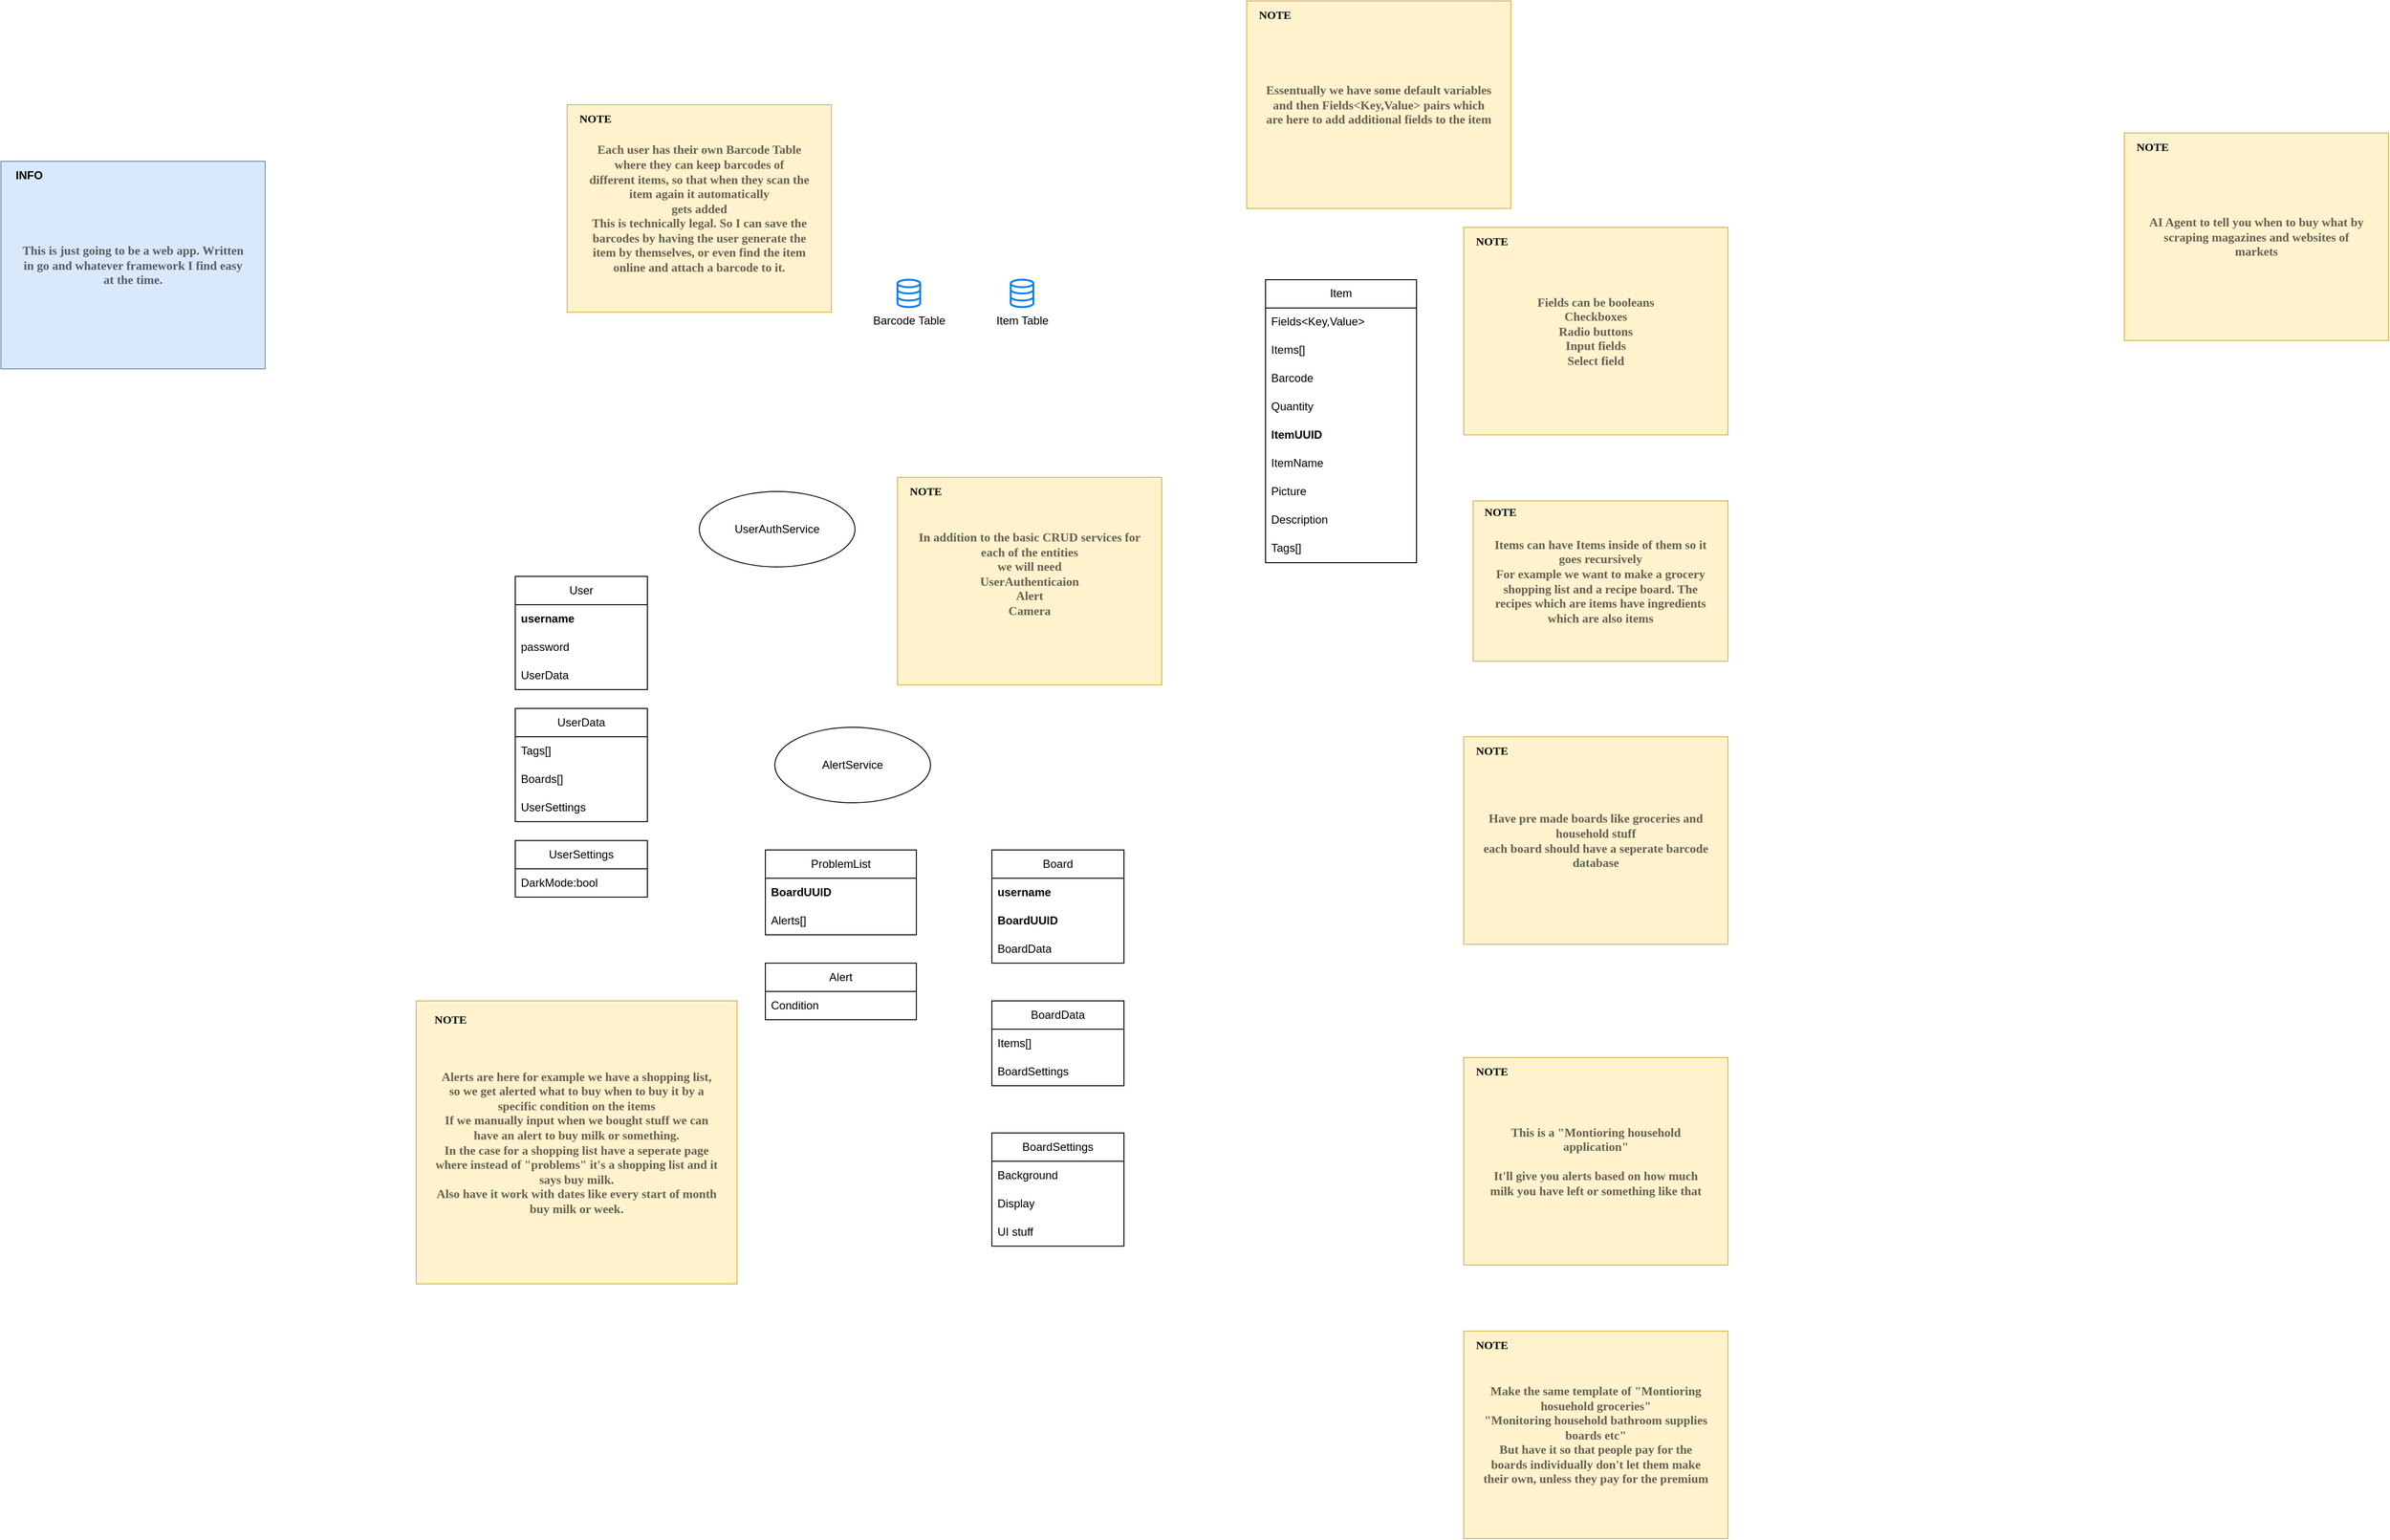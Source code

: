 <mxfile version="26.0.14">
  <diagram name="Page-1" id="vnmwI-xQ0mRfC60lx_vi">
    <mxGraphModel dx="3300" dy="2183" grid="1" gridSize="10" guides="1" tooltips="1" connect="1" arrows="1" fold="1" page="1" pageScale="1" pageWidth="850" pageHeight="1100" math="0" shadow="0">
      <root>
        <mxCell id="0" />
        <mxCell id="1" parent="0" />
        <mxCell id="s_LSaBDmb_ivbx3u3UzG-1" value="User" style="swimlane;fontStyle=0;childLayout=stackLayout;horizontal=1;startSize=30;horizontalStack=0;resizeParent=1;resizeParentMax=0;resizeLast=0;collapsible=1;marginBottom=0;whiteSpace=wrap;html=1;" parent="1" vertex="1">
          <mxGeometry x="-495" y="290" width="140" height="120" as="geometry" />
        </mxCell>
        <mxCell id="s_LSaBDmb_ivbx3u3UzG-2" value="&lt;div&gt;username&lt;/div&gt;" style="text;strokeColor=none;fillColor=none;align=left;verticalAlign=middle;spacingLeft=4;spacingRight=4;overflow=hidden;points=[[0,0.5],[1,0.5]];portConstraint=eastwest;rotatable=0;whiteSpace=wrap;html=1;fontStyle=1" parent="s_LSaBDmb_ivbx3u3UzG-1" vertex="1">
          <mxGeometry y="30" width="140" height="30" as="geometry" />
        </mxCell>
        <mxCell id="s_LSaBDmb_ivbx3u3UzG-3" value="password" style="text;strokeColor=none;fillColor=none;align=left;verticalAlign=middle;spacingLeft=4;spacingRight=4;overflow=hidden;points=[[0,0.5],[1,0.5]];portConstraint=eastwest;rotatable=0;whiteSpace=wrap;html=1;" parent="s_LSaBDmb_ivbx3u3UzG-1" vertex="1">
          <mxGeometry y="60" width="140" height="30" as="geometry" />
        </mxCell>
        <mxCell id="a4jcbPwt1ojCjgaN_IQJ-108" value="UserData" style="text;strokeColor=none;fillColor=none;align=left;verticalAlign=middle;spacingLeft=4;spacingRight=4;overflow=hidden;points=[[0,0.5],[1,0.5]];portConstraint=eastwest;rotatable=0;whiteSpace=wrap;html=1;" parent="s_LSaBDmb_ivbx3u3UzG-1" vertex="1">
          <mxGeometry y="90" width="140" height="30" as="geometry" />
        </mxCell>
        <mxCell id="s_LSaBDmb_ivbx3u3UzG-9" value="Item" style="swimlane;fontStyle=0;childLayout=stackLayout;horizontal=1;startSize=30;horizontalStack=0;resizeParent=1;resizeParentMax=0;resizeLast=0;collapsible=1;marginBottom=0;whiteSpace=wrap;html=1;" parent="1" vertex="1">
          <mxGeometry x="300" y="-24.55" width="160" height="300" as="geometry" />
        </mxCell>
        <mxCell id="s_LSaBDmb_ivbx3u3UzG-12" value="Fields&amp;lt;Key,Value&amp;gt;" style="text;strokeColor=none;fillColor=none;align=left;verticalAlign=middle;spacingLeft=4;spacingRight=4;overflow=hidden;points=[[0,0.5],[1,0.5]];portConstraint=eastwest;rotatable=0;whiteSpace=wrap;html=1;" parent="s_LSaBDmb_ivbx3u3UzG-9" vertex="1">
          <mxGeometry y="30" width="160" height="30" as="geometry" />
        </mxCell>
        <mxCell id="a4jcbPwt1ojCjgaN_IQJ-60" value="Items[]" style="text;strokeColor=none;fillColor=none;align=left;verticalAlign=middle;spacingLeft=4;spacingRight=4;overflow=hidden;points=[[0,0.5],[1,0.5]];portConstraint=eastwest;rotatable=0;whiteSpace=wrap;html=1;" parent="s_LSaBDmb_ivbx3u3UzG-9" vertex="1">
          <mxGeometry y="60" width="160" height="30" as="geometry" />
        </mxCell>
        <mxCell id="a4jcbPwt1ojCjgaN_IQJ-32" value="Barcode" style="text;strokeColor=none;fillColor=none;align=left;verticalAlign=middle;spacingLeft=4;spacingRight=4;overflow=hidden;points=[[0,0.5],[1,0.5]];portConstraint=eastwest;rotatable=0;whiteSpace=wrap;html=1;" parent="s_LSaBDmb_ivbx3u3UzG-9" vertex="1">
          <mxGeometry y="90" width="160" height="30" as="geometry" />
        </mxCell>
        <mxCell id="a4jcbPwt1ojCjgaN_IQJ-46" value="Quantity" style="text;strokeColor=none;fillColor=none;align=left;verticalAlign=middle;spacingLeft=4;spacingRight=4;overflow=hidden;points=[[0,0.5],[1,0.5]];portConstraint=eastwest;rotatable=0;whiteSpace=wrap;html=1;" parent="s_LSaBDmb_ivbx3u3UzG-9" vertex="1">
          <mxGeometry y="120" width="160" height="30" as="geometry" />
        </mxCell>
        <mxCell id="a4jcbPwt1ojCjgaN_IQJ-47" value="ItemUUID" style="text;strokeColor=none;fillColor=none;align=left;verticalAlign=middle;spacingLeft=4;spacingRight=4;overflow=hidden;points=[[0,0.5],[1,0.5]];portConstraint=eastwest;rotatable=0;whiteSpace=wrap;html=1;fontStyle=1" parent="s_LSaBDmb_ivbx3u3UzG-9" vertex="1">
          <mxGeometry y="150" width="160" height="30" as="geometry" />
        </mxCell>
        <mxCell id="a4jcbPwt1ojCjgaN_IQJ-88" value="ItemName" style="text;strokeColor=none;fillColor=none;align=left;verticalAlign=middle;spacingLeft=4;spacingRight=4;overflow=hidden;points=[[0,0.5],[1,0.5]];portConstraint=eastwest;rotatable=0;whiteSpace=wrap;html=1;" parent="s_LSaBDmb_ivbx3u3UzG-9" vertex="1">
          <mxGeometry y="180" width="160" height="30" as="geometry" />
        </mxCell>
        <mxCell id="a4jcbPwt1ojCjgaN_IQJ-89" value="Picture" style="text;strokeColor=none;fillColor=none;align=left;verticalAlign=middle;spacingLeft=4;spacingRight=4;overflow=hidden;points=[[0,0.5],[1,0.5]];portConstraint=eastwest;rotatable=0;whiteSpace=wrap;html=1;" parent="s_LSaBDmb_ivbx3u3UzG-9" vertex="1">
          <mxGeometry y="210" width="160" height="30" as="geometry" />
        </mxCell>
        <mxCell id="a4jcbPwt1ojCjgaN_IQJ-90" value="Description" style="text;strokeColor=none;fillColor=none;align=left;verticalAlign=middle;spacingLeft=4;spacingRight=4;overflow=hidden;points=[[0,0.5],[1,0.5]];portConstraint=eastwest;rotatable=0;whiteSpace=wrap;html=1;" parent="s_LSaBDmb_ivbx3u3UzG-9" vertex="1">
          <mxGeometry y="240" width="160" height="30" as="geometry" />
        </mxCell>
        <mxCell id="a4jcbPwt1ojCjgaN_IQJ-91" value="Tags[]" style="text;strokeColor=none;fillColor=none;align=left;verticalAlign=middle;spacingLeft=4;spacingRight=4;overflow=hidden;points=[[0,0.5],[1,0.5]];portConstraint=eastwest;rotatable=0;whiteSpace=wrap;html=1;" parent="s_LSaBDmb_ivbx3u3UzG-9" vertex="1">
          <mxGeometry y="270" width="160" height="30" as="geometry" />
        </mxCell>
        <mxCell id="a4jcbPwt1ojCjgaN_IQJ-14" value="Each user has their own Barcode Table where they can keep barcodes of &lt;br&gt;different items, so that when they scan the item again it automatically &lt;br&gt;&lt;div&gt;gets added&lt;/div&gt;&lt;div&gt;This is technically legal. So I can save the barcodes by having the user generate the item by themselves, or even find the item online and attach a barcode to it.&lt;/div&gt;" style="rounded=0;whiteSpace=wrap;html=1;fillColor=#fff2cc;strokeColor=#d6b656;align=center;fillStyle=auto;shadow=0;glass=0;fontSize=13;fontStyle=1;labelPosition=center;verticalLabelPosition=middle;verticalAlign=middle;fontColor=default;textOpacity=60;spacing=20;spacingTop=0;spacingBottom=0;spacingLeft=0;fontFamily=Monaspace Argon;fontSource=https%3A%2F%2Fonline-fonts.com%2Ffonts%2Fmonaspace-argon;collapsible=0;container=1;portConstraint=none;autosize=0;fixedWidth=0;resizable=1;" parent="1" vertex="1">
          <mxGeometry x="-440" y="-210" width="280" height="220" as="geometry" />
        </mxCell>
        <mxCell id="a4jcbPwt1ojCjgaN_IQJ-15" value="&lt;div align=&quot;center&quot;&gt;&lt;b&gt;&lt;font data-font-src=&quot;https://online-fonts.com/fonts/monaspace-argon&quot; face=&quot;Monaspace Argon&quot;&gt;&lt;span&gt;NOTE&lt;/span&gt;&lt;/font&gt;&lt;/b&gt;&lt;/div&gt;" style="text;html=1;align=center;verticalAlign=middle;whiteSpace=wrap;rounded=0;fontStyle=0" parent="a4jcbPwt1ojCjgaN_IQJ-14" vertex="1">
          <mxGeometry width="60" height="30" as="geometry" />
        </mxCell>
        <mxCell id="a4jcbPwt1ojCjgaN_IQJ-16" value="&lt;div&gt;Fields can be booleans&lt;/div&gt;&lt;div&gt;Checkboxes&lt;/div&gt;&lt;div&gt;Radio buttons&lt;/div&gt;&lt;div&gt;Input fields&lt;/div&gt;&lt;div&gt;Select field&lt;/div&gt;" style="rounded=0;whiteSpace=wrap;html=1;fillColor=#fff2cc;strokeColor=#d6b656;align=center;fillStyle=auto;shadow=0;glass=0;fontSize=13;fontStyle=1;labelPosition=center;verticalLabelPosition=middle;verticalAlign=middle;fontColor=default;textOpacity=60;spacing=20;spacingTop=0;spacingBottom=0;spacingLeft=0;fontFamily=Monaspace Argon;fontSource=https%3A%2F%2Fonline-fonts.com%2Ffonts%2Fmonaspace-argon;collapsible=0;container=1;portConstraint=none;autosize=0;fixedWidth=0;resizable=1;" parent="1" vertex="1">
          <mxGeometry x="510" y="-80" width="280" height="220" as="geometry" />
        </mxCell>
        <mxCell id="a4jcbPwt1ojCjgaN_IQJ-17" value="&lt;div align=&quot;center&quot;&gt;&lt;b&gt;&lt;font data-font-src=&quot;https://online-fonts.com/fonts/monaspace-argon&quot; face=&quot;Monaspace Argon&quot;&gt;&lt;span&gt;NOTE&lt;/span&gt;&lt;/font&gt;&lt;/b&gt;&lt;/div&gt;" style="text;html=1;align=center;verticalAlign=middle;whiteSpace=wrap;rounded=0;fontStyle=0" parent="a4jcbPwt1ojCjgaN_IQJ-16" vertex="1">
          <mxGeometry width="60" height="30" as="geometry" />
        </mxCell>
        <mxCell id="s_LSaBDmb_ivbx3u3UzG-32" value="Barcode Table" style="html=1;verticalLabelPosition=bottom;align=center;labelBackgroundColor=#ffffff;verticalAlign=top;strokeWidth=2;strokeColor=#0080F0;shadow=0;dashed=0;shape=mxgraph.ios7.icons.data;" parent="1" vertex="1">
          <mxGeometry x="-90" y="-24.55" width="24" height="29.1" as="geometry" />
        </mxCell>
        <mxCell id="a4jcbPwt1ojCjgaN_IQJ-20" value="&lt;div&gt;Items can have Items inside of them so it goes recursively&lt;/div&gt;&lt;div&gt;For example we want to make a grocery shopping list and a recipe board. The recipes which are items have ingredients which are also items&lt;/div&gt;" style="rounded=0;whiteSpace=wrap;html=1;fillColor=#fff2cc;strokeColor=#d6b656;align=center;fillStyle=auto;shadow=0;glass=0;fontSize=13;fontStyle=1;labelPosition=center;verticalLabelPosition=middle;verticalAlign=middle;fontColor=default;textOpacity=60;spacing=20;spacingTop=0;spacingBottom=0;spacingLeft=0;fontFamily=Monaspace Argon;fontSource=https%3A%2F%2Fonline-fonts.com%2Ffonts%2Fmonaspace-argon;collapsible=0;container=1;portConstraint=none;autosize=0;fixedWidth=0;resizable=1;" parent="1" vertex="1">
          <mxGeometry x="520" y="210" width="270" height="170" as="geometry" />
        </mxCell>
        <mxCell id="a4jcbPwt1ojCjgaN_IQJ-21" value="&lt;div align=&quot;center&quot;&gt;&lt;b&gt;&lt;font data-font-src=&quot;https://online-fonts.com/fonts/monaspace-argon&quot; face=&quot;Monaspace Argon&quot;&gt;&lt;span&gt;NOTE&lt;/span&gt;&lt;/font&gt;&lt;/b&gt;&lt;/div&gt;" style="text;html=1;align=center;verticalAlign=middle;whiteSpace=wrap;rounded=0;fontStyle=0" parent="a4jcbPwt1ojCjgaN_IQJ-20" vertex="1">
          <mxGeometry width="57.857" height="23.182" as="geometry" />
        </mxCell>
        <mxCell id="a4jcbPwt1ojCjgaN_IQJ-22" value="&lt;div&gt;Have pre made boards like groceries and household stuff&lt;/div&gt;&lt;div&gt;each board should have a seperate barcode database&lt;/div&gt;" style="rounded=0;whiteSpace=wrap;html=1;fillColor=#fff2cc;strokeColor=#d6b656;align=center;fillStyle=auto;shadow=0;glass=0;fontSize=13;fontStyle=1;labelPosition=center;verticalLabelPosition=middle;verticalAlign=middle;fontColor=default;textOpacity=60;spacing=20;spacingTop=0;spacingBottom=0;spacingLeft=0;fontFamily=Monaspace Argon;fontSource=https%3A%2F%2Fonline-fonts.com%2Ffonts%2Fmonaspace-argon;collapsible=0;container=1;portConstraint=none;autosize=0;fixedWidth=0;resizable=1;" parent="1" vertex="1">
          <mxGeometry x="510" y="460" width="280" height="220" as="geometry" />
        </mxCell>
        <mxCell id="a4jcbPwt1ojCjgaN_IQJ-23" value="&lt;div align=&quot;center&quot;&gt;&lt;b&gt;&lt;font data-font-src=&quot;https://online-fonts.com/fonts/monaspace-argon&quot; face=&quot;Monaspace Argon&quot;&gt;&lt;span&gt;NOTE&lt;/span&gt;&lt;/font&gt;&lt;/b&gt;&lt;/div&gt;" style="text;html=1;align=center;verticalAlign=middle;whiteSpace=wrap;rounded=0;fontStyle=0" parent="a4jcbPwt1ojCjgaN_IQJ-22" vertex="1">
          <mxGeometry width="60" height="30" as="geometry" />
        </mxCell>
        <mxCell id="a4jcbPwt1ojCjgaN_IQJ-28" value="Board" style="swimlane;fontStyle=0;childLayout=stackLayout;horizontal=1;startSize=30;horizontalStack=0;resizeParent=1;resizeParentMax=0;resizeLast=0;collapsible=1;marginBottom=0;whiteSpace=wrap;html=1;" parent="1" vertex="1">
          <mxGeometry x="10" y="580" width="140" height="120" as="geometry" />
        </mxCell>
        <mxCell id="a4jcbPwt1ojCjgaN_IQJ-30" value="username" style="text;strokeColor=none;fillColor=none;align=left;verticalAlign=middle;spacingLeft=4;spacingRight=4;overflow=hidden;points=[[0,0.5],[1,0.5]];portConstraint=eastwest;rotatable=0;whiteSpace=wrap;html=1;fontStyle=1" parent="a4jcbPwt1ojCjgaN_IQJ-28" vertex="1">
          <mxGeometry y="30" width="140" height="30" as="geometry" />
        </mxCell>
        <mxCell id="a4jcbPwt1ojCjgaN_IQJ-44" value="BoardUUID" style="text;strokeColor=none;fillColor=none;align=left;verticalAlign=middle;spacingLeft=4;spacingRight=4;overflow=hidden;points=[[0,0.5],[1,0.5]];portConstraint=eastwest;rotatable=0;whiteSpace=wrap;html=1;fontStyle=1" parent="a4jcbPwt1ojCjgaN_IQJ-28" vertex="1">
          <mxGeometry y="60" width="140" height="30" as="geometry" />
        </mxCell>
        <mxCell id="a4jcbPwt1ojCjgaN_IQJ-45" value="BoardData" style="text;strokeColor=none;fillColor=none;align=left;verticalAlign=middle;spacingLeft=4;spacingRight=4;overflow=hidden;points=[[0,0.5],[1,0.5]];portConstraint=eastwest;rotatable=0;whiteSpace=wrap;html=1;" parent="a4jcbPwt1ojCjgaN_IQJ-28" vertex="1">
          <mxGeometry y="90" width="140" height="30" as="geometry" />
        </mxCell>
        <mxCell id="a4jcbPwt1ojCjgaN_IQJ-35" value="UserAuthService" style="ellipse;whiteSpace=wrap;html=1;" parent="1" vertex="1">
          <mxGeometry x="-300" y="200" width="165" height="80" as="geometry" />
        </mxCell>
        <mxCell id="a4jcbPwt1ojCjgaN_IQJ-40" value="BoardSettings" style="swimlane;fontStyle=0;childLayout=stackLayout;horizontal=1;startSize=30;horizontalStack=0;resizeParent=1;resizeParentMax=0;resizeLast=0;collapsible=1;marginBottom=0;whiteSpace=wrap;html=1;" parent="1" vertex="1">
          <mxGeometry x="10" y="880" width="140" height="120" as="geometry" />
        </mxCell>
        <mxCell id="a4jcbPwt1ojCjgaN_IQJ-41" value="Background" style="text;strokeColor=none;fillColor=none;align=left;verticalAlign=middle;spacingLeft=4;spacingRight=4;overflow=hidden;points=[[0,0.5],[1,0.5]];portConstraint=eastwest;rotatable=0;whiteSpace=wrap;html=1;" parent="a4jcbPwt1ojCjgaN_IQJ-40" vertex="1">
          <mxGeometry y="30" width="140" height="30" as="geometry" />
        </mxCell>
        <mxCell id="a4jcbPwt1ojCjgaN_IQJ-42" value="Display&lt;span style=&quot;white-space: pre;&quot;&gt;&#x9;&lt;/span&gt;" style="text;strokeColor=none;fillColor=none;align=left;verticalAlign=middle;spacingLeft=4;spacingRight=4;overflow=hidden;points=[[0,0.5],[1,0.5]];portConstraint=eastwest;rotatable=0;whiteSpace=wrap;html=1;" parent="a4jcbPwt1ojCjgaN_IQJ-40" vertex="1">
          <mxGeometry y="60" width="140" height="30" as="geometry" />
        </mxCell>
        <mxCell id="a4jcbPwt1ojCjgaN_IQJ-43" value="UI stuff" style="text;strokeColor=none;fillColor=none;align=left;verticalAlign=middle;spacingLeft=4;spacingRight=4;overflow=hidden;points=[[0,0.5],[1,0.5]];portConstraint=eastwest;rotatable=0;whiteSpace=wrap;html=1;" parent="a4jcbPwt1ojCjgaN_IQJ-40" vertex="1">
          <mxGeometry y="90" width="140" height="30" as="geometry" />
        </mxCell>
        <mxCell id="a4jcbPwt1ojCjgaN_IQJ-53" value="AI Agent to tell you when to buy what by scraping magazines and websites of markets" style="rounded=0;whiteSpace=wrap;html=1;fillColor=#fff2cc;strokeColor=#d6b656;align=center;fillStyle=auto;shadow=0;glass=0;fontSize=13;fontStyle=1;labelPosition=center;verticalLabelPosition=middle;verticalAlign=middle;fontColor=default;textOpacity=60;spacing=20;spacingTop=0;spacingBottom=0;spacingLeft=0;fontFamily=Monaspace Argon;fontSource=https%3A%2F%2Fonline-fonts.com%2Ffonts%2Fmonaspace-argon;collapsible=0;container=1;portConstraint=none;autosize=0;fixedWidth=0;resizable=1;" parent="1" vertex="1">
          <mxGeometry x="1210" y="-180" width="280" height="220" as="geometry" />
        </mxCell>
        <mxCell id="a4jcbPwt1ojCjgaN_IQJ-54" value="&lt;div align=&quot;center&quot;&gt;&lt;b&gt;&lt;font data-font-src=&quot;https://online-fonts.com/fonts/monaspace-argon&quot; face=&quot;Monaspace Argon&quot;&gt;&lt;span&gt;NOTE&lt;/span&gt;&lt;/font&gt;&lt;/b&gt;&lt;/div&gt;" style="text;html=1;align=center;verticalAlign=middle;whiteSpace=wrap;rounded=0;fontStyle=0" parent="a4jcbPwt1ojCjgaN_IQJ-53" vertex="1">
          <mxGeometry width="60" height="30" as="geometry" />
        </mxCell>
        <mxCell id="a4jcbPwt1ojCjgaN_IQJ-65" value="&lt;div&gt;This is a &quot;Montioring household application&quot;&lt;/div&gt;&lt;br&gt;It&#39;ll give you alerts based on how much milk you have left or something like that" style="rounded=0;whiteSpace=wrap;html=1;fillColor=#fff2cc;strokeColor=#d6b656;align=center;fillStyle=auto;shadow=0;glass=0;fontSize=13;fontStyle=1;labelPosition=center;verticalLabelPosition=middle;verticalAlign=middle;fontColor=default;textOpacity=60;spacing=20;spacingTop=0;spacingBottom=0;spacingLeft=0;fontFamily=Monaspace Argon;fontSource=https%3A%2F%2Fonline-fonts.com%2Ffonts%2Fmonaspace-argon;collapsible=0;container=1;portConstraint=none;autosize=0;fixedWidth=0;resizable=1;" parent="1" vertex="1">
          <mxGeometry x="510" y="800" width="280" height="220" as="geometry" />
        </mxCell>
        <mxCell id="a4jcbPwt1ojCjgaN_IQJ-66" value="&lt;div align=&quot;center&quot;&gt;&lt;b&gt;&lt;font data-font-src=&quot;https://online-fonts.com/fonts/monaspace-argon&quot; face=&quot;Monaspace Argon&quot;&gt;&lt;span&gt;NOTE&lt;/span&gt;&lt;/font&gt;&lt;/b&gt;&lt;/div&gt;" style="text;html=1;align=center;verticalAlign=middle;whiteSpace=wrap;rounded=0;fontStyle=0" parent="a4jcbPwt1ojCjgaN_IQJ-65" vertex="1">
          <mxGeometry width="60" height="30" as="geometry" />
        </mxCell>
        <mxCell id="a4jcbPwt1ojCjgaN_IQJ-69" value="Make the same template of &quot;Montioring hosuehold groceries&quot;&lt;br&gt;&quot;Monitoring household bathroom supplies boards etc&quot;&lt;br&gt;But have it so that people pay for the boards individually don&#39;t let them make their own, unless they pay for the premium" style="rounded=0;whiteSpace=wrap;html=1;fillColor=#fff2cc;strokeColor=#d6b656;align=center;fillStyle=auto;shadow=0;glass=0;fontSize=13;fontStyle=1;labelPosition=center;verticalLabelPosition=middle;verticalAlign=middle;fontColor=default;textOpacity=60;spacing=20;spacingTop=0;spacingBottom=0;spacingLeft=0;fontFamily=Monaspace Argon;fontSource=https%3A%2F%2Fonline-fonts.com%2Ffonts%2Fmonaspace-argon;collapsible=0;container=1;portConstraint=none;autosize=0;fixedWidth=0;resizable=1;" parent="1" vertex="1">
          <mxGeometry x="510" y="1090" width="280" height="220" as="geometry" />
        </mxCell>
        <mxCell id="a4jcbPwt1ojCjgaN_IQJ-70" value="&lt;div align=&quot;center&quot;&gt;&lt;b&gt;&lt;font data-font-src=&quot;https://online-fonts.com/fonts/monaspace-argon&quot; face=&quot;Monaspace Argon&quot;&gt;&lt;span&gt;NOTE&lt;/span&gt;&lt;/font&gt;&lt;/b&gt;&lt;/div&gt;" style="text;html=1;align=center;verticalAlign=middle;whiteSpace=wrap;rounded=0;fontStyle=0" parent="a4jcbPwt1ojCjgaN_IQJ-69" vertex="1">
          <mxGeometry width="60" height="30" as="geometry" />
        </mxCell>
        <mxCell id="a4jcbPwt1ojCjgaN_IQJ-74" value="ProblemList" style="swimlane;fontStyle=0;childLayout=stackLayout;horizontal=1;startSize=30;horizontalStack=0;resizeParent=1;resizeParentMax=0;resizeLast=0;collapsible=1;marginBottom=0;whiteSpace=wrap;html=1;" parent="1" vertex="1">
          <mxGeometry x="-230" y="580" width="160" height="90" as="geometry" />
        </mxCell>
        <mxCell id="a4jcbPwt1ojCjgaN_IQJ-75" value="BoardUUID" style="text;strokeColor=none;fillColor=none;align=left;verticalAlign=middle;spacingLeft=4;spacingRight=4;overflow=hidden;points=[[0,0.5],[1,0.5]];portConstraint=eastwest;rotatable=0;whiteSpace=wrap;html=1;fontStyle=1" parent="a4jcbPwt1ojCjgaN_IQJ-74" vertex="1">
          <mxGeometry y="30" width="160" height="30" as="geometry" />
        </mxCell>
        <mxCell id="a4jcbPwt1ojCjgaN_IQJ-80" value="Alerts[]" style="text;strokeColor=none;fillColor=none;align=left;verticalAlign=middle;spacingLeft=4;spacingRight=4;overflow=hidden;points=[[0,0.5],[1,0.5]];portConstraint=eastwest;rotatable=0;whiteSpace=wrap;html=1;" parent="a4jcbPwt1ojCjgaN_IQJ-74" vertex="1">
          <mxGeometry y="60" width="160" height="30" as="geometry" />
        </mxCell>
        <mxCell id="a4jcbPwt1ojCjgaN_IQJ-81" value="Alert" style="swimlane;fontStyle=0;childLayout=stackLayout;horizontal=1;startSize=30;horizontalStack=0;resizeParent=1;resizeParentMax=0;resizeLast=0;collapsible=1;marginBottom=0;whiteSpace=wrap;html=1;" parent="1" vertex="1">
          <mxGeometry x="-230" y="700" width="160" height="60" as="geometry" />
        </mxCell>
        <mxCell id="a4jcbPwt1ojCjgaN_IQJ-82" value="&lt;div&gt;Condition&lt;/div&gt;" style="text;strokeColor=none;fillColor=none;align=left;verticalAlign=middle;spacingLeft=4;spacingRight=4;overflow=hidden;points=[[0,0.5],[1,0.5]];portConstraint=eastwest;rotatable=0;whiteSpace=wrap;html=1;" parent="a4jcbPwt1ojCjgaN_IQJ-81" vertex="1">
          <mxGeometry y="30" width="160" height="30" as="geometry" />
        </mxCell>
        <mxCell id="a4jcbPwt1ojCjgaN_IQJ-84" value="Alerts are here for example we have a shopping list,&lt;br&gt;so we get alerted what to buy when to buy it by a specific condition on the items&lt;br&gt;&lt;div&gt;If we manually input when we bought stuff we can have an alert to buy milk or something.&lt;/div&gt;&lt;div&gt;In the case for a shopping list have a seperate page where instead of &quot;problems&quot; it&#39;s a shopping list and it says buy milk.&lt;/div&gt;&lt;div&gt;Also have it work with dates like every start of month buy milk or week.&lt;/div&gt;" style="rounded=0;whiteSpace=wrap;html=1;fillColor=#fff2cc;strokeColor=#d6b656;align=center;fillStyle=auto;shadow=0;glass=0;fontSize=13;fontStyle=1;labelPosition=center;verticalLabelPosition=middle;verticalAlign=middle;fontColor=default;textOpacity=60;spacing=20;spacingTop=0;spacingBottom=0;spacingLeft=0;fontFamily=Monaspace Argon;fontSource=https%3A%2F%2Fonline-fonts.com%2Ffonts%2Fmonaspace-argon;collapsible=0;container=1;portConstraint=none;autosize=0;fixedWidth=0;resizable=1;" parent="1" vertex="1">
          <mxGeometry x="-600" y="740" width="340" height="300" as="geometry" />
        </mxCell>
        <mxCell id="a4jcbPwt1ojCjgaN_IQJ-85" value="&lt;div align=&quot;center&quot;&gt;&lt;b&gt;&lt;font data-font-src=&quot;https://online-fonts.com/fonts/monaspace-argon&quot; face=&quot;Monaspace Argon&quot;&gt;&lt;span&gt;NOTE&lt;/span&gt;&lt;/font&gt;&lt;/b&gt;&lt;/div&gt;" style="text;html=1;align=center;verticalAlign=middle;whiteSpace=wrap;rounded=0;fontStyle=0" parent="a4jcbPwt1ojCjgaN_IQJ-84" vertex="1">
          <mxGeometry width="72.857" height="40.909" as="geometry" />
        </mxCell>
        <mxCell id="a4jcbPwt1ojCjgaN_IQJ-105" value="UserData" style="swimlane;fontStyle=0;childLayout=stackLayout;horizontal=1;startSize=30;horizontalStack=0;resizeParent=1;resizeParentMax=0;resizeLast=0;collapsible=1;marginBottom=0;whiteSpace=wrap;html=1;" parent="1" vertex="1">
          <mxGeometry x="-495" y="430" width="140" height="120" as="geometry" />
        </mxCell>
        <mxCell id="a4jcbPwt1ojCjgaN_IQJ-106" value="Tags[]" style="text;strokeColor=none;fillColor=none;align=left;verticalAlign=middle;spacingLeft=4;spacingRight=4;overflow=hidden;points=[[0,0.5],[1,0.5]];portConstraint=eastwest;rotatable=0;whiteSpace=wrap;html=1;" parent="a4jcbPwt1ojCjgaN_IQJ-105" vertex="1">
          <mxGeometry y="30" width="140" height="30" as="geometry" />
        </mxCell>
        <mxCell id="a4jcbPwt1ojCjgaN_IQJ-107" value="Boards[]" style="text;strokeColor=none;fillColor=none;align=left;verticalAlign=middle;spacingLeft=4;spacingRight=4;overflow=hidden;points=[[0,0.5],[1,0.5]];portConstraint=eastwest;rotatable=0;whiteSpace=wrap;html=1;" parent="a4jcbPwt1ojCjgaN_IQJ-105" vertex="1">
          <mxGeometry y="60" width="140" height="30" as="geometry" />
        </mxCell>
        <mxCell id="a4jcbPwt1ojCjgaN_IQJ-110" value="UserSettings" style="text;strokeColor=none;fillColor=none;align=left;verticalAlign=middle;spacingLeft=4;spacingRight=4;overflow=hidden;points=[[0,0.5],[1,0.5]];portConstraint=eastwest;rotatable=0;whiteSpace=wrap;html=1;" parent="a4jcbPwt1ojCjgaN_IQJ-105" vertex="1">
          <mxGeometry y="90" width="140" height="30" as="geometry" />
        </mxCell>
        <mxCell id="a4jcbPwt1ojCjgaN_IQJ-111" value="UserSettings" style="swimlane;fontStyle=0;childLayout=stackLayout;horizontal=1;startSize=30;horizontalStack=0;resizeParent=1;resizeParentMax=0;resizeLast=0;collapsible=1;marginBottom=0;whiteSpace=wrap;html=1;" parent="1" vertex="1">
          <mxGeometry x="-495" y="570" width="140" height="60" as="geometry" />
        </mxCell>
        <mxCell id="a4jcbPwt1ojCjgaN_IQJ-112" value="DarkMode:bool" style="text;strokeColor=none;fillColor=none;align=left;verticalAlign=middle;spacingLeft=4;spacingRight=4;overflow=hidden;points=[[0,0.5],[1,0.5]];portConstraint=eastwest;rotatable=0;whiteSpace=wrap;html=1;" parent="a4jcbPwt1ojCjgaN_IQJ-111" vertex="1">
          <mxGeometry y="30" width="140" height="30" as="geometry" />
        </mxCell>
        <mxCell id="WZIUG7Mhky3QRmYVXI-O-1" value="&amp;nbsp;" style="text;whiteSpace=wrap;html=1;" vertex="1" parent="1">
          <mxGeometry x="-340" y="80" width="40" height="40" as="geometry" />
        </mxCell>
        <mxCell id="WZIUG7Mhky3QRmYVXI-O-2" value="BoardData" style="swimlane;fontStyle=0;childLayout=stackLayout;horizontal=1;startSize=30;horizontalStack=0;resizeParent=1;resizeParentMax=0;resizeLast=0;collapsible=1;marginBottom=0;whiteSpace=wrap;html=1;" vertex="1" parent="1">
          <mxGeometry x="10" y="740" width="140" height="90" as="geometry" />
        </mxCell>
        <mxCell id="WZIUG7Mhky3QRmYVXI-O-3" value="Items[]" style="text;strokeColor=none;fillColor=none;align=left;verticalAlign=middle;spacingLeft=4;spacingRight=4;overflow=hidden;points=[[0,0.5],[1,0.5]];portConstraint=eastwest;rotatable=0;whiteSpace=wrap;html=1;" vertex="1" parent="WZIUG7Mhky3QRmYVXI-O-2">
          <mxGeometry y="30" width="140" height="30" as="geometry" />
        </mxCell>
        <mxCell id="WZIUG7Mhky3QRmYVXI-O-7" value="BoardSettings" style="text;strokeColor=none;fillColor=none;align=left;verticalAlign=middle;spacingLeft=4;spacingRight=4;overflow=hidden;points=[[0,0.5],[1,0.5]];portConstraint=eastwest;rotatable=0;whiteSpace=wrap;html=1;" vertex="1" parent="WZIUG7Mhky3QRmYVXI-O-2">
          <mxGeometry y="60" width="140" height="30" as="geometry" />
        </mxCell>
        <mxCell id="WZIUG7Mhky3QRmYVXI-O-8" value="AlertService" style="ellipse;whiteSpace=wrap;html=1;" vertex="1" parent="1">
          <mxGeometry x="-220" y="450" width="165" height="80" as="geometry" />
        </mxCell>
        <mxCell id="WZIUG7Mhky3QRmYVXI-O-20" value="Item Table" style="html=1;verticalLabelPosition=bottom;align=center;labelBackgroundColor=#ffffff;verticalAlign=top;strokeWidth=2;strokeColor=#0080F0;shadow=0;dashed=0;shape=mxgraph.ios7.icons.data;" vertex="1" parent="1">
          <mxGeometry x="30" y="-24.55" width="24" height="29.1" as="geometry" />
        </mxCell>
        <mxCell id="WZIUG7Mhky3QRmYVXI-O-33" value="Essentually we have some default variables and then Fields&amp;lt;Key,Value&amp;gt; pairs which are here to add additional fields to the item" style="rounded=0;whiteSpace=wrap;html=1;fillColor=#fff2cc;strokeColor=#d6b656;align=center;fillStyle=auto;shadow=0;glass=0;fontSize=13;fontStyle=1;labelPosition=center;verticalLabelPosition=middle;verticalAlign=middle;fontColor=default;textOpacity=60;spacing=20;spacingTop=0;spacingBottom=0;spacingLeft=0;fontFamily=Monaspace Argon;fontSource=https%3A%2F%2Fonline-fonts.com%2Ffonts%2Fmonaspace-argon;collapsible=0;container=1;portConstraint=none;autosize=0;fixedWidth=0;resizable=1;" vertex="1" parent="1">
          <mxGeometry x="280" y="-320" width="280" height="220" as="geometry" />
        </mxCell>
        <mxCell id="WZIUG7Mhky3QRmYVXI-O-34" value="&lt;div align=&quot;center&quot;&gt;&lt;b&gt;&lt;font data-font-src=&quot;https://online-fonts.com/fonts/monaspace-argon&quot; face=&quot;Monaspace Argon&quot;&gt;&lt;span&gt;NOTE&lt;/span&gt;&lt;/font&gt;&lt;/b&gt;&lt;/div&gt;" style="text;html=1;align=center;verticalAlign=middle;whiteSpace=wrap;rounded=0;fontStyle=0" vertex="1" parent="WZIUG7Mhky3QRmYVXI-O-33">
          <mxGeometry width="60" height="30" as="geometry" />
        </mxCell>
        <mxCell id="WZIUG7Mhky3QRmYVXI-O-36" value="&lt;div&gt;In addition to the basic CRUD services for each of the entities&lt;/div&gt;&lt;div&gt;we will need &lt;br&gt;UserAuthenticaion&lt;/div&gt;&lt;div&gt;Alert&lt;/div&gt;&lt;div&gt;Camera&lt;/div&gt;&lt;div&gt;&lt;br&gt;&lt;/div&gt;" style="rounded=0;whiteSpace=wrap;html=1;fillColor=#fff2cc;strokeColor=#d6b656;align=center;fillStyle=auto;shadow=0;glass=0;fontSize=13;fontStyle=1;labelPosition=center;verticalLabelPosition=middle;verticalAlign=middle;fontColor=default;textOpacity=60;spacing=20;spacingTop=0;spacingBottom=0;spacingLeft=0;fontFamily=Monaspace Argon;fontSource=https%3A%2F%2Fonline-fonts.com%2Ffonts%2Fmonaspace-argon;collapsible=0;container=1;portConstraint=none;autosize=0;fixedWidth=0;resizable=1;" vertex="1" parent="1">
          <mxGeometry x="-90" y="185" width="280" height="220" as="geometry" />
        </mxCell>
        <mxCell id="WZIUG7Mhky3QRmYVXI-O-37" value="&lt;div align=&quot;center&quot;&gt;&lt;b&gt;&lt;font data-font-src=&quot;https://online-fonts.com/fonts/monaspace-argon&quot; face=&quot;Monaspace Argon&quot;&gt;&lt;span&gt;NOTE&lt;/span&gt;&lt;/font&gt;&lt;/b&gt;&lt;/div&gt;" style="text;html=1;align=center;verticalAlign=middle;whiteSpace=wrap;rounded=0;fontStyle=0" vertex="1" parent="WZIUG7Mhky3QRmYVXI-O-36">
          <mxGeometry width="60" height="30" as="geometry" />
        </mxCell>
        <mxCell id="WZIUG7Mhky3QRmYVXI-O-40" value="This is just going to be a web app. Written in go and whatever framework I find easy at the time." style="rounded=0;whiteSpace=wrap;html=1;fillColor=#dae8fc;strokeColor=#6c8ebf;align=center;fillStyle=auto;shadow=0;glass=0;fontSize=13;fontStyle=1;labelPosition=center;verticalLabelPosition=middle;verticalAlign=middle;textOpacity=60;spacing=20;spacingTop=0;spacingBottom=0;spacingLeft=0;fontFamily=Monaspace Argon;fontSource=https%3A%2F%2Fonline-fonts.com%2Ffonts%2Fmonaspace-argon;collapsible=0;container=1;portConstraint=none;autosize=0;fixedWidth=0;resizable=1;" vertex="1" parent="1">
          <mxGeometry x="-1040" y="-150" width="280" height="220" as="geometry" />
        </mxCell>
        <mxCell id="WZIUG7Mhky3QRmYVXI-O-41" value="INFO" style="text;html=1;align=center;verticalAlign=middle;whiteSpace=wrap;rounded=0;fontStyle=1" vertex="1" parent="WZIUG7Mhky3QRmYVXI-O-40">
          <mxGeometry width="60" height="30" as="geometry" />
        </mxCell>
      </root>
    </mxGraphModel>
  </diagram>
</mxfile>
